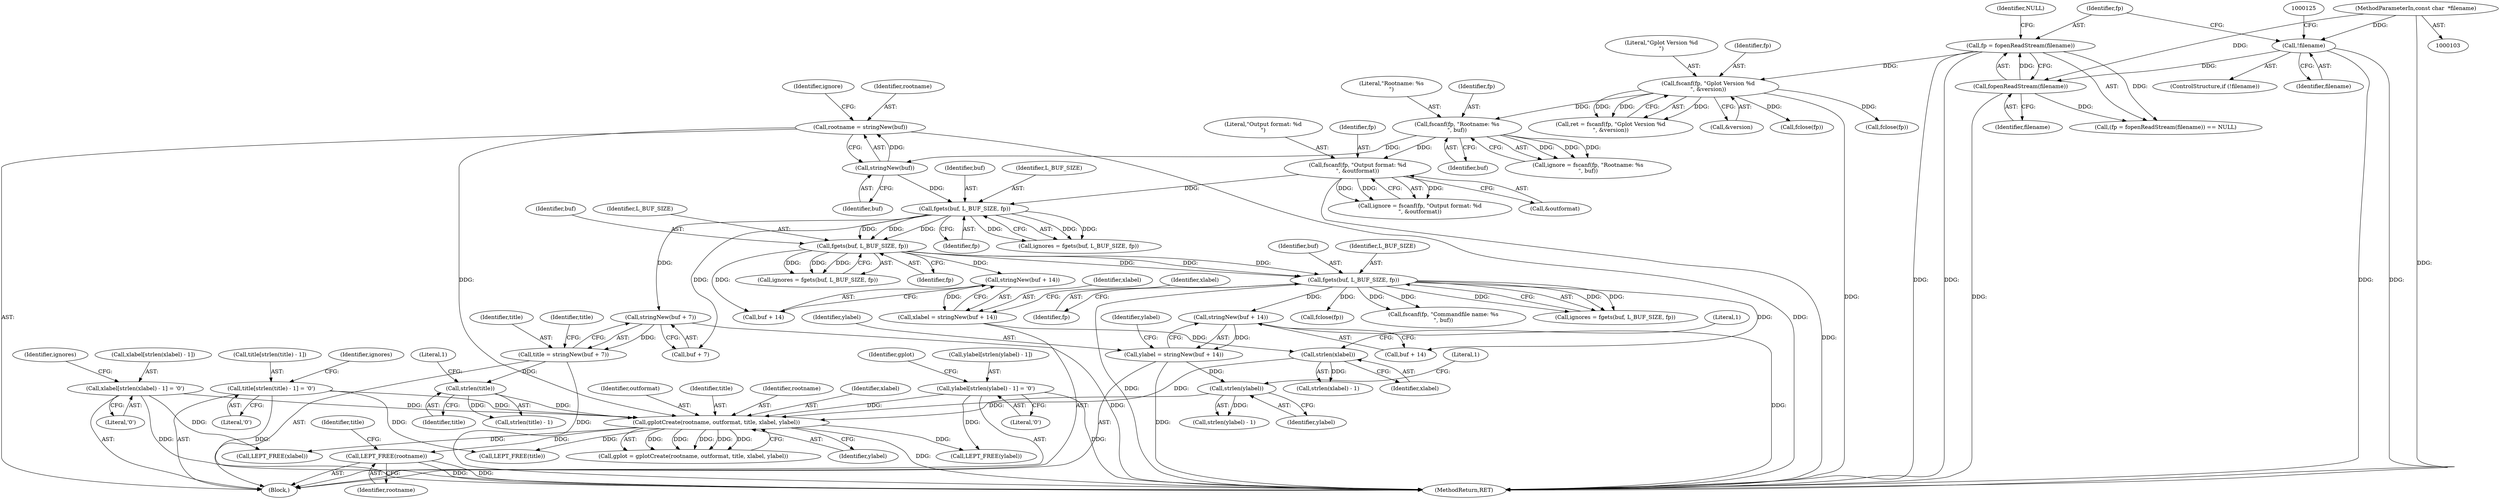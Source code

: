 digraph "1_leptonica_ee301cb2029db8a6289c5295daa42bba7715e99a_4@pointer" {
"1000264" [label="(Call,LEPT_FREE(rootname))"];
"1000258" [label="(Call,gplotCreate(rootname, outformat, title, xlabel, ylabel))"];
"1000185" [label="(Call,rootname = stringNew(buf))"];
"1000187" [label="(Call,stringNew(buf))"];
"1000181" [label="(Call,fscanf(fp, \"Rootname: %s\n\", buf))"];
"1000146" [label="(Call,fscanf(fp, \"Gplot Version %d\n\", &version))"];
"1000132" [label="(Call,fp = fopenReadStream(filename))"];
"1000134" [label="(Call,fopenReadStream(filename))"];
"1000121" [label="(Call,!filename)"];
"1000104" [label="(MethodParameterIn,const char  *filename)"];
"1000208" [label="(Call,title[strlen(title) - 1] = '\0')"];
"1000212" [label="(Call,strlen(title))"];
"1000202" [label="(Call,title = stringNew(buf + 7))"];
"1000204" [label="(Call,stringNew(buf + 7))"];
"1000198" [label="(Call,fgets(buf, L_BUF_SIZE, fp))"];
"1000191" [label="(Call,fscanf(fp, \"Output format: %d\n\", &outformat))"];
"1000232" [label="(Call,strlen(xlabel))"];
"1000222" [label="(Call,xlabel = stringNew(buf + 14))"];
"1000224" [label="(Call,stringNew(buf + 14))"];
"1000218" [label="(Call,fgets(buf, L_BUF_SIZE, fp))"];
"1000228" [label="(Call,xlabel[strlen(xlabel) - 1] = '\0')"];
"1000252" [label="(Call,strlen(ylabel))"];
"1000242" [label="(Call,ylabel = stringNew(buf + 14))"];
"1000244" [label="(Call,stringNew(buf + 14))"];
"1000238" [label="(Call,fgets(buf, L_BUF_SIZE, fp))"];
"1000248" [label="(Call,ylabel[strlen(ylabel) - 1] = '\0')"];
"1000224" [label="(Call,stringNew(buf + 14))"];
"1000133" [label="(Identifier,fp)"];
"1000204" [label="(Call,stringNew(buf + 7))"];
"1000241" [label="(Identifier,fp)"];
"1000134" [label="(Call,fopenReadStream(filename))"];
"1000252" [label="(Call,strlen(ylabel))"];
"1000203" [label="(Identifier,title)"];
"1000264" [label="(Call,LEPT_FREE(rootname))"];
"1000257" [label="(Identifier,gplot)"];
"1000187" [label="(Call,stringNew(buf))"];
"1000250" [label="(Identifier,ylabel)"];
"1000183" [label="(Literal,\"Rootname: %s\n\")"];
"1000201" [label="(Identifier,fp)"];
"1000213" [label="(Identifier,title)"];
"1000233" [label="(Identifier,xlabel)"];
"1000135" [label="(Identifier,filename)"];
"1000260" [label="(Identifier,outformat)"];
"1000312" [label="(Call,fscanf(fp, \"Commandfile name: %s\n\", buf))"];
"1000132" [label="(Call,fp = fopenReadStream(filename))"];
"1000268" [label="(Call,LEPT_FREE(xlabel))"];
"1000225" [label="(Call,buf + 14)"];
"1000188" [label="(Identifier,buf)"];
"1000179" [label="(Call,ignore = fscanf(fp, \"Rootname: %s\n\", buf))"];
"1000181" [label="(Call,fscanf(fp, \"Rootname: %s\n\", buf))"];
"1000131" [label="(Call,(fp = fopenReadStream(filename)) == NULL)"];
"1000270" [label="(Call,LEPT_FREE(ylabel))"];
"1000222" [label="(Call,xlabel = stringNew(buf + 14))"];
"1000185" [label="(Call,rootname = stringNew(buf))"];
"1000199" [label="(Identifier,buf)"];
"1000209" [label="(Call,title[strlen(title) - 1])"];
"1000258" [label="(Call,gplotCreate(rootname, outformat, title, xlabel, ylabel))"];
"1000194" [label="(Call,&outformat)"];
"1000265" [label="(Identifier,rootname)"];
"1000253" [label="(Identifier,ylabel)"];
"1000212" [label="(Call,strlen(title))"];
"1000230" [label="(Identifier,xlabel)"];
"1000198" [label="(Call,fgets(buf, L_BUF_SIZE, fp))"];
"1000261" [label="(Identifier,title)"];
"1000191" [label="(Call,fscanf(fp, \"Output format: %d\n\", &outformat))"];
"1000105" [label="(Block,)"];
"1000120" [label="(ControlStructure,if (!filename))"];
"1000217" [label="(Identifier,ignores)"];
"1000144" [label="(Call,ret = fscanf(fp, \"Gplot Version %d\n\", &version))"];
"1000229" [label="(Call,xlabel[strlen(xlabel) - 1])"];
"1000259" [label="(Identifier,rootname)"];
"1000189" [label="(Call,ignore = fscanf(fp, \"Output format: %d\n\", &outformat))"];
"1000235" [label="(Literal,'\0')"];
"1000245" [label="(Call,buf + 14)"];
"1000242" [label="(Call,ylabel = stringNew(buf + 14))"];
"1000148" [label="(Literal,\"Gplot Version %d\n\")"];
"1000228" [label="(Call,xlabel[strlen(xlabel) - 1] = '\0')"];
"1000232" [label="(Call,strlen(xlabel))"];
"1000216" [label="(Call,ignores = fgets(buf, L_BUF_SIZE, fp))"];
"1000104" [label="(MethodParameterIn,const char  *filename)"];
"1000263" [label="(Identifier,ylabel)"];
"1000190" [label="(Identifier,ignore)"];
"1000267" [label="(Identifier,title)"];
"1000254" [label="(Literal,1)"];
"1000200" [label="(Identifier,L_BUF_SIZE)"];
"1000186" [label="(Identifier,rootname)"];
"1000184" [label="(Identifier,buf)"];
"1000411" [label="(MethodReturn,RET)"];
"1000266" [label="(Call,LEPT_FREE(title))"];
"1000211" [label="(Call,strlen(title) - 1)"];
"1000240" [label="(Identifier,L_BUF_SIZE)"];
"1000234" [label="(Literal,1)"];
"1000248" [label="(Call,ylabel[strlen(ylabel) - 1] = '\0')"];
"1000244" [label="(Call,stringNew(buf + 14))"];
"1000170" [label="(Call,fclose(fp))"];
"1000146" [label="(Call,fscanf(fp, \"Gplot Version %d\n\", &version))"];
"1000121" [label="(Call,!filename)"];
"1000196" [label="(Call,ignores = fgets(buf, L_BUF_SIZE, fp))"];
"1000149" [label="(Call,&version)"];
"1000238" [label="(Call,fgets(buf, L_BUF_SIZE, fp))"];
"1000223" [label="(Identifier,xlabel)"];
"1000122" [label="(Identifier,filename)"];
"1000147" [label="(Identifier,fp)"];
"1000193" [label="(Literal,\"Output format: %d\n\")"];
"1000276" [label="(Call,fclose(fp))"];
"1000262" [label="(Identifier,xlabel)"];
"1000255" [label="(Literal,'\0')"];
"1000192" [label="(Identifier,fp)"];
"1000156" [label="(Call,fclose(fp))"];
"1000239" [label="(Identifier,buf)"];
"1000220" [label="(Identifier,L_BUF_SIZE)"];
"1000218" [label="(Call,fgets(buf, L_BUF_SIZE, fp))"];
"1000210" [label="(Identifier,title)"];
"1000182" [label="(Identifier,fp)"];
"1000251" [label="(Call,strlen(ylabel) - 1)"];
"1000256" [label="(Call,gplot = gplotCreate(rootname, outformat, title, xlabel, ylabel))"];
"1000219" [label="(Identifier,buf)"];
"1000214" [label="(Literal,1)"];
"1000205" [label="(Call,buf + 7)"];
"1000236" [label="(Call,ignores = fgets(buf, L_BUF_SIZE, fp))"];
"1000249" [label="(Call,ylabel[strlen(ylabel) - 1])"];
"1000231" [label="(Call,strlen(xlabel) - 1)"];
"1000221" [label="(Identifier,fp)"];
"1000215" [label="(Literal,'\0')"];
"1000237" [label="(Identifier,ignores)"];
"1000243" [label="(Identifier,ylabel)"];
"1000208" [label="(Call,title[strlen(title) - 1] = '\0')"];
"1000202" [label="(Call,title = stringNew(buf + 7))"];
"1000136" [label="(Identifier,NULL)"];
"1000264" -> "1000105"  [label="AST: "];
"1000264" -> "1000265"  [label="CFG: "];
"1000265" -> "1000264"  [label="AST: "];
"1000267" -> "1000264"  [label="CFG: "];
"1000264" -> "1000411"  [label="DDG: "];
"1000264" -> "1000411"  [label="DDG: "];
"1000258" -> "1000264"  [label="DDG: "];
"1000258" -> "1000256"  [label="AST: "];
"1000258" -> "1000263"  [label="CFG: "];
"1000259" -> "1000258"  [label="AST: "];
"1000260" -> "1000258"  [label="AST: "];
"1000261" -> "1000258"  [label="AST: "];
"1000262" -> "1000258"  [label="AST: "];
"1000263" -> "1000258"  [label="AST: "];
"1000256" -> "1000258"  [label="CFG: "];
"1000258" -> "1000411"  [label="DDG: "];
"1000258" -> "1000256"  [label="DDG: "];
"1000258" -> "1000256"  [label="DDG: "];
"1000258" -> "1000256"  [label="DDG: "];
"1000258" -> "1000256"  [label="DDG: "];
"1000258" -> "1000256"  [label="DDG: "];
"1000185" -> "1000258"  [label="DDG: "];
"1000208" -> "1000258"  [label="DDG: "];
"1000212" -> "1000258"  [label="DDG: "];
"1000232" -> "1000258"  [label="DDG: "];
"1000228" -> "1000258"  [label="DDG: "];
"1000252" -> "1000258"  [label="DDG: "];
"1000248" -> "1000258"  [label="DDG: "];
"1000258" -> "1000266"  [label="DDG: "];
"1000258" -> "1000268"  [label="DDG: "];
"1000258" -> "1000270"  [label="DDG: "];
"1000185" -> "1000105"  [label="AST: "];
"1000185" -> "1000187"  [label="CFG: "];
"1000186" -> "1000185"  [label="AST: "];
"1000187" -> "1000185"  [label="AST: "];
"1000190" -> "1000185"  [label="CFG: "];
"1000185" -> "1000411"  [label="DDG: "];
"1000187" -> "1000185"  [label="DDG: "];
"1000187" -> "1000188"  [label="CFG: "];
"1000188" -> "1000187"  [label="AST: "];
"1000181" -> "1000187"  [label="DDG: "];
"1000187" -> "1000198"  [label="DDG: "];
"1000181" -> "1000179"  [label="AST: "];
"1000181" -> "1000184"  [label="CFG: "];
"1000182" -> "1000181"  [label="AST: "];
"1000183" -> "1000181"  [label="AST: "];
"1000184" -> "1000181"  [label="AST: "];
"1000179" -> "1000181"  [label="CFG: "];
"1000181" -> "1000179"  [label="DDG: "];
"1000181" -> "1000179"  [label="DDG: "];
"1000181" -> "1000179"  [label="DDG: "];
"1000146" -> "1000181"  [label="DDG: "];
"1000181" -> "1000191"  [label="DDG: "];
"1000146" -> "1000144"  [label="AST: "];
"1000146" -> "1000149"  [label="CFG: "];
"1000147" -> "1000146"  [label="AST: "];
"1000148" -> "1000146"  [label="AST: "];
"1000149" -> "1000146"  [label="AST: "];
"1000144" -> "1000146"  [label="CFG: "];
"1000146" -> "1000411"  [label="DDG: "];
"1000146" -> "1000144"  [label="DDG: "];
"1000146" -> "1000144"  [label="DDG: "];
"1000146" -> "1000144"  [label="DDG: "];
"1000132" -> "1000146"  [label="DDG: "];
"1000146" -> "1000156"  [label="DDG: "];
"1000146" -> "1000170"  [label="DDG: "];
"1000132" -> "1000131"  [label="AST: "];
"1000132" -> "1000134"  [label="CFG: "];
"1000133" -> "1000132"  [label="AST: "];
"1000134" -> "1000132"  [label="AST: "];
"1000136" -> "1000132"  [label="CFG: "];
"1000132" -> "1000411"  [label="DDG: "];
"1000132" -> "1000411"  [label="DDG: "];
"1000132" -> "1000131"  [label="DDG: "];
"1000134" -> "1000132"  [label="DDG: "];
"1000134" -> "1000135"  [label="CFG: "];
"1000135" -> "1000134"  [label="AST: "];
"1000134" -> "1000411"  [label="DDG: "];
"1000134" -> "1000131"  [label="DDG: "];
"1000121" -> "1000134"  [label="DDG: "];
"1000104" -> "1000134"  [label="DDG: "];
"1000121" -> "1000120"  [label="AST: "];
"1000121" -> "1000122"  [label="CFG: "];
"1000122" -> "1000121"  [label="AST: "];
"1000125" -> "1000121"  [label="CFG: "];
"1000133" -> "1000121"  [label="CFG: "];
"1000121" -> "1000411"  [label="DDG: "];
"1000121" -> "1000411"  [label="DDG: "];
"1000104" -> "1000121"  [label="DDG: "];
"1000104" -> "1000103"  [label="AST: "];
"1000104" -> "1000411"  [label="DDG: "];
"1000208" -> "1000105"  [label="AST: "];
"1000208" -> "1000215"  [label="CFG: "];
"1000209" -> "1000208"  [label="AST: "];
"1000215" -> "1000208"  [label="AST: "];
"1000217" -> "1000208"  [label="CFG: "];
"1000208" -> "1000411"  [label="DDG: "];
"1000208" -> "1000266"  [label="DDG: "];
"1000212" -> "1000211"  [label="AST: "];
"1000212" -> "1000213"  [label="CFG: "];
"1000213" -> "1000212"  [label="AST: "];
"1000214" -> "1000212"  [label="CFG: "];
"1000212" -> "1000211"  [label="DDG: "];
"1000202" -> "1000212"  [label="DDG: "];
"1000202" -> "1000105"  [label="AST: "];
"1000202" -> "1000204"  [label="CFG: "];
"1000203" -> "1000202"  [label="AST: "];
"1000204" -> "1000202"  [label="AST: "];
"1000210" -> "1000202"  [label="CFG: "];
"1000202" -> "1000411"  [label="DDG: "];
"1000204" -> "1000202"  [label="DDG: "];
"1000204" -> "1000205"  [label="CFG: "];
"1000205" -> "1000204"  [label="AST: "];
"1000204" -> "1000411"  [label="DDG: "];
"1000198" -> "1000204"  [label="DDG: "];
"1000198" -> "1000196"  [label="AST: "];
"1000198" -> "1000201"  [label="CFG: "];
"1000199" -> "1000198"  [label="AST: "];
"1000200" -> "1000198"  [label="AST: "];
"1000201" -> "1000198"  [label="AST: "];
"1000196" -> "1000198"  [label="CFG: "];
"1000198" -> "1000196"  [label="DDG: "];
"1000198" -> "1000196"  [label="DDG: "];
"1000198" -> "1000196"  [label="DDG: "];
"1000191" -> "1000198"  [label="DDG: "];
"1000198" -> "1000205"  [label="DDG: "];
"1000198" -> "1000218"  [label="DDG: "];
"1000198" -> "1000218"  [label="DDG: "];
"1000198" -> "1000218"  [label="DDG: "];
"1000191" -> "1000189"  [label="AST: "];
"1000191" -> "1000194"  [label="CFG: "];
"1000192" -> "1000191"  [label="AST: "];
"1000193" -> "1000191"  [label="AST: "];
"1000194" -> "1000191"  [label="AST: "];
"1000189" -> "1000191"  [label="CFG: "];
"1000191" -> "1000411"  [label="DDG: "];
"1000191" -> "1000189"  [label="DDG: "];
"1000191" -> "1000189"  [label="DDG: "];
"1000191" -> "1000189"  [label="DDG: "];
"1000232" -> "1000231"  [label="AST: "];
"1000232" -> "1000233"  [label="CFG: "];
"1000233" -> "1000232"  [label="AST: "];
"1000234" -> "1000232"  [label="CFG: "];
"1000232" -> "1000231"  [label="DDG: "];
"1000222" -> "1000232"  [label="DDG: "];
"1000222" -> "1000105"  [label="AST: "];
"1000222" -> "1000224"  [label="CFG: "];
"1000223" -> "1000222"  [label="AST: "];
"1000224" -> "1000222"  [label="AST: "];
"1000230" -> "1000222"  [label="CFG: "];
"1000224" -> "1000222"  [label="DDG: "];
"1000224" -> "1000225"  [label="CFG: "];
"1000225" -> "1000224"  [label="AST: "];
"1000218" -> "1000224"  [label="DDG: "];
"1000218" -> "1000216"  [label="AST: "];
"1000218" -> "1000221"  [label="CFG: "];
"1000219" -> "1000218"  [label="AST: "];
"1000220" -> "1000218"  [label="AST: "];
"1000221" -> "1000218"  [label="AST: "];
"1000216" -> "1000218"  [label="CFG: "];
"1000218" -> "1000216"  [label="DDG: "];
"1000218" -> "1000216"  [label="DDG: "];
"1000218" -> "1000216"  [label="DDG: "];
"1000218" -> "1000225"  [label="DDG: "];
"1000218" -> "1000238"  [label="DDG: "];
"1000218" -> "1000238"  [label="DDG: "];
"1000218" -> "1000238"  [label="DDG: "];
"1000228" -> "1000105"  [label="AST: "];
"1000228" -> "1000235"  [label="CFG: "];
"1000229" -> "1000228"  [label="AST: "];
"1000235" -> "1000228"  [label="AST: "];
"1000237" -> "1000228"  [label="CFG: "];
"1000228" -> "1000411"  [label="DDG: "];
"1000228" -> "1000268"  [label="DDG: "];
"1000252" -> "1000251"  [label="AST: "];
"1000252" -> "1000253"  [label="CFG: "];
"1000253" -> "1000252"  [label="AST: "];
"1000254" -> "1000252"  [label="CFG: "];
"1000252" -> "1000251"  [label="DDG: "];
"1000242" -> "1000252"  [label="DDG: "];
"1000242" -> "1000105"  [label="AST: "];
"1000242" -> "1000244"  [label="CFG: "];
"1000243" -> "1000242"  [label="AST: "];
"1000244" -> "1000242"  [label="AST: "];
"1000250" -> "1000242"  [label="CFG: "];
"1000242" -> "1000411"  [label="DDG: "];
"1000244" -> "1000242"  [label="DDG: "];
"1000244" -> "1000245"  [label="CFG: "];
"1000245" -> "1000244"  [label="AST: "];
"1000244" -> "1000411"  [label="DDG: "];
"1000238" -> "1000244"  [label="DDG: "];
"1000238" -> "1000236"  [label="AST: "];
"1000238" -> "1000241"  [label="CFG: "];
"1000239" -> "1000238"  [label="AST: "];
"1000240" -> "1000238"  [label="AST: "];
"1000241" -> "1000238"  [label="AST: "];
"1000236" -> "1000238"  [label="CFG: "];
"1000238" -> "1000411"  [label="DDG: "];
"1000238" -> "1000236"  [label="DDG: "];
"1000238" -> "1000236"  [label="DDG: "];
"1000238" -> "1000236"  [label="DDG: "];
"1000238" -> "1000245"  [label="DDG: "];
"1000238" -> "1000276"  [label="DDG: "];
"1000238" -> "1000312"  [label="DDG: "];
"1000238" -> "1000312"  [label="DDG: "];
"1000248" -> "1000105"  [label="AST: "];
"1000248" -> "1000255"  [label="CFG: "];
"1000249" -> "1000248"  [label="AST: "];
"1000255" -> "1000248"  [label="AST: "];
"1000257" -> "1000248"  [label="CFG: "];
"1000248" -> "1000411"  [label="DDG: "];
"1000248" -> "1000270"  [label="DDG: "];
}
